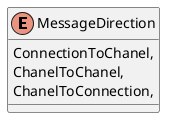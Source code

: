 @startuml
enum MessageDirection {
    ConnectionToChanel,
    ChanelToChanel,
    ChanelToConnection,
}
@enduml

